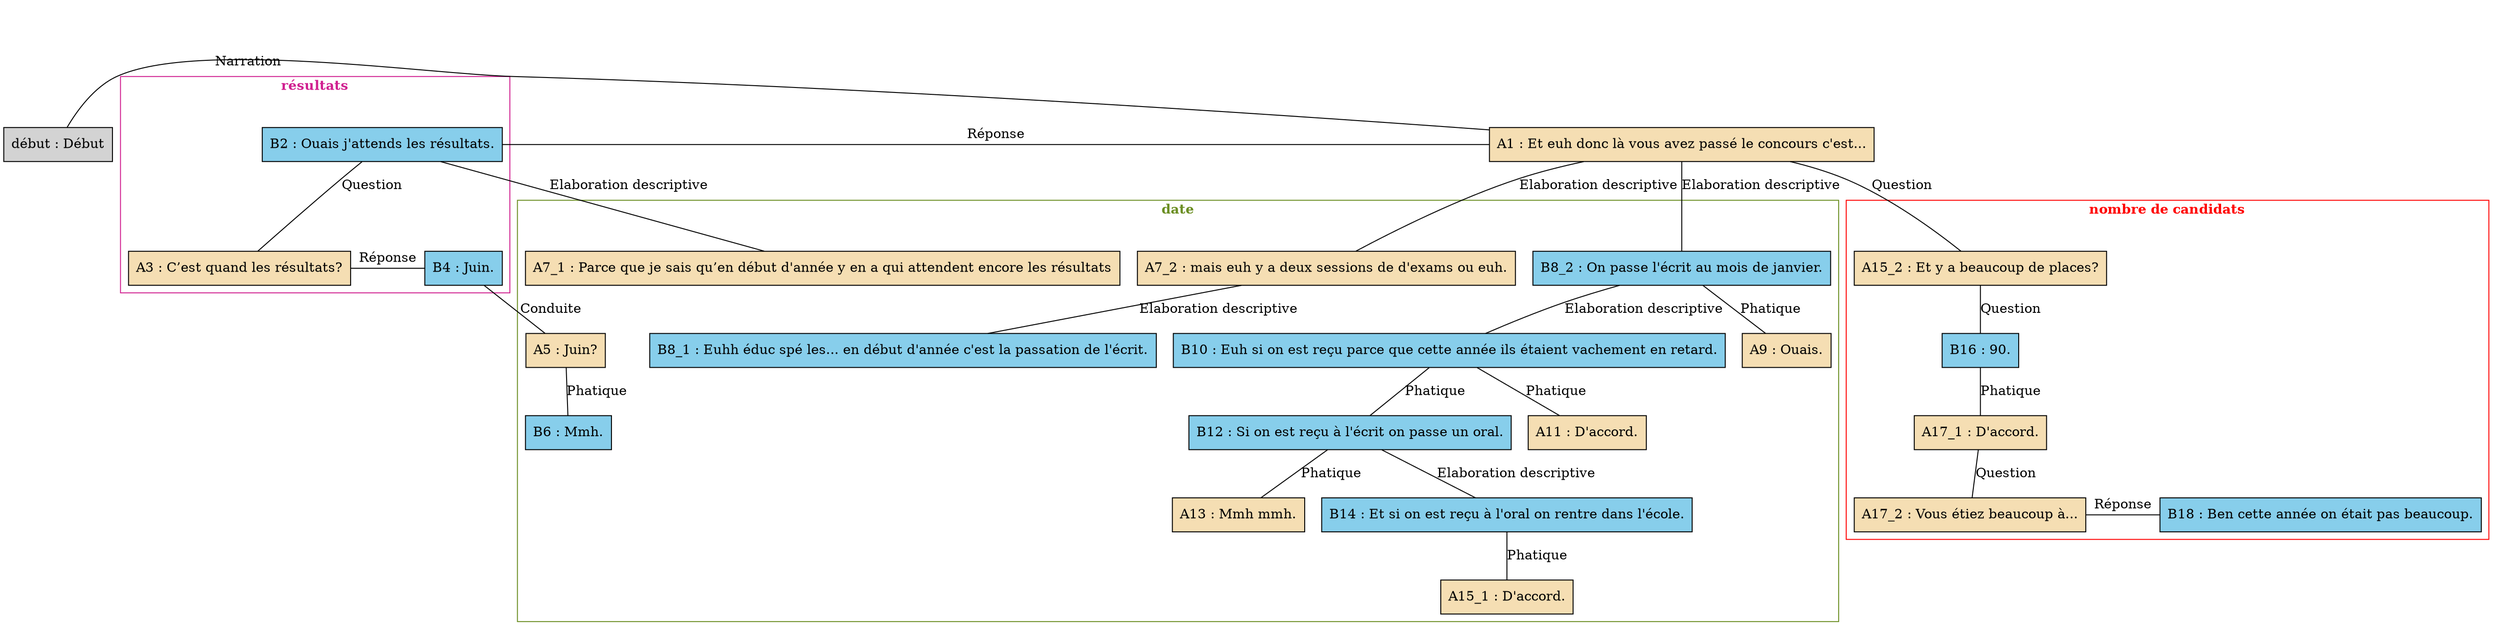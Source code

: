 digraph "Concours_-_C03" {
	node [shape=box style=filled]
	newrank=true
	zero [style=invis]
	"début" [label="début : Début"]
	A1 [label="A1 : Et euh donc là vous avez passé le concours c'est..." fillcolor=wheat]
	B2 [label="B2 : Ouais j'attends les résultats." fillcolor=skyblue]
	A3 [label="A3 : C’est quand les résultats?" fillcolor=wheat]
	B4 [label="B4 : Juin." fillcolor=skyblue]
	A5 [label="A5 : Juin?" fillcolor=wheat]
	B6 [label="B6 : Mmh." fillcolor=skyblue]
	A7_1 [label="A7_1 : Parce que je sais qu’en début d'année y en a qui attendent encore les résultats" fillcolor=wheat]
	A7_2 [label="A7_2 : mais euh y a deux sessions de d'exams ou euh." fillcolor=wheat]
	B8_1 [label="B8_1 : Euhh éduc spé les... en début d'année c'est la passation de l'écrit." fillcolor=skyblue]
	B8_2 [label="B8_2 : On passe l'écrit au mois de janvier." fillcolor=skyblue]
	A9 [label="A9 : Ouais." fillcolor=wheat]
	B10 [label="B10 : Euh si on est reçu parce que cette année ils étaient vachement en retard." fillcolor=skyblue]
	A11 [label="A11 : D'accord." fillcolor=wheat]
	B12 [label="B12 : Si on est reçu à l'écrit on passe un oral." fillcolor=skyblue]
	A13 [label="A13 : Mmh mmh." fillcolor=wheat]
	B14 [label="B14 : Et si on est reçu à l'oral on rentre dans l'école." fillcolor=skyblue]
	A15_1 [label="A15_1 : D'accord." fillcolor=wheat]
	A15_2 [label="A15_2 : Et y a beaucoup de places?" fillcolor=wheat]
	B16 [label="B16 : 90." fillcolor=skyblue]
	A17_1 [label="A17_1 : D'accord." fillcolor=wheat]
	A17_2 [label="A17_2 : Vous étiez beaucoup à..." fillcolor=wheat]
	B18 [label="B18 : Ben cette année on était pas beaucoup." fillcolor=skyblue]
	zero -> "début" [label="" style=invis]
	zero -> A1 [style=invis weight=1]
	"début" -> A1 [label=Narration constraint=false dir=none]
	zero -> B2 [style=invis weight=1]
	A1 -> B2 [label="Réponse" constraint=false dir=none]
	B2 -> A3 [label=Question dir=none weight=2]
	B2 -> B4 [style=invis weight=1]
	A3 -> B4 [label="Réponse" constraint=false dir=none]
	B4 -> A5 [label=Conduite dir=none weight=2]
	A5 -> B6 [label=Phatique dir=none weight=2]
	B2 -> A7_1 [label="Elaboration descriptive" dir=none weight=2]
	A1 -> A7_2 [label="Elaboration descriptive" dir=none weight=2]
	A7_2 -> B8_1 [label="Elaboration descriptive" dir=none weight=2]
	A1 -> B8_2 [label="Elaboration descriptive" dir=none weight=2]
	B8_2 -> A9 [label=Phatique dir=none weight=2]
	B8_2 -> B10 [label="Elaboration descriptive" dir=none weight=2]
	B10 -> A11 [label=Phatique dir=none weight=2]
	B10 -> B12 [label=Phatique dir=none weight=2]
	B12 -> A13 [label=Phatique dir=none weight=2]
	B12 -> B14 [label="Elaboration descriptive" dir=none weight=2]
	B14 -> A15_1 [label=Phatique dir=none weight=2]
	A1 -> A15_2 [label=Question dir=none weight=2]
	A15_2 -> B16 [label=Question dir=none weight=2]
	B16 -> A17_1 [label=Phatique dir=none weight=2]
	A17_1 -> A17_2 [label=Question dir=none weight=2]
	A17_1 -> B18 [style=invis weight=1]
	A17_2 -> B18 [label="Réponse" constraint=false dir=none]
	subgraph cluster_0 {
		label=<<B>résultats</B>>
		color=violetred
		fontcolor=violetred
		B2
		A3
		B4
	}
	subgraph cluster_1 {
		label=<<B>date</B>>
		color=olivedrab
		fontcolor=olivedrab
		A5
		B6
		A7_1
		A7_2
		B8_1
		B8_2
		A9
		B10
		A11
		B12
		A13
		B14
		A15_1
	}
	subgraph cluster_2 {
		label=<<B>nombre de candidats</B>>
		color=red
		fontcolor=red
		A15_2
		B16
		A17_1
		A17_2
		B18
	}
}
